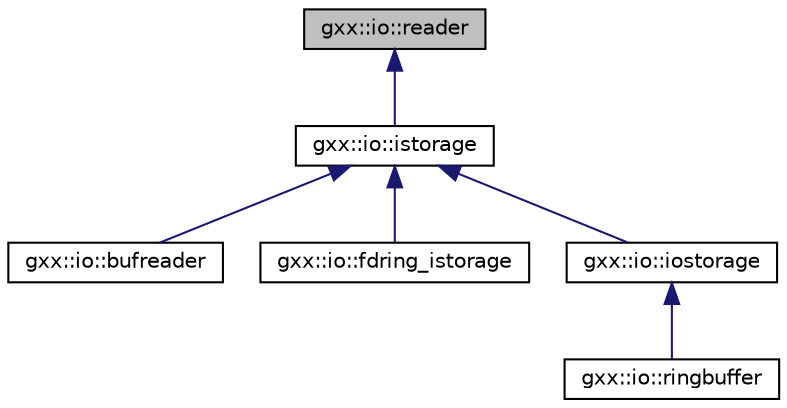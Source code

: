 digraph "gxx::io::reader"
{
  edge [fontname="Helvetica",fontsize="10",labelfontname="Helvetica",labelfontsize="10"];
  node [fontname="Helvetica",fontsize="10",shape=record];
  Node1 [label="gxx::io::reader",height=0.2,width=0.4,color="black", fillcolor="grey75", style="filled", fontcolor="black"];
  Node1 -> Node2 [dir="back",color="midnightblue",fontsize="10",style="solid"];
  Node2 [label="gxx::io::istorage",height=0.2,width=0.4,color="black", fillcolor="white", style="filled",URL="$structgxx_1_1io_1_1istorage.html"];
  Node2 -> Node3 [dir="back",color="midnightblue",fontsize="10",style="solid"];
  Node3 [label="gxx::io::bufreader",height=0.2,width=0.4,color="black", fillcolor="white", style="filled",URL="$classgxx_1_1io_1_1bufreader.html"];
  Node2 -> Node4 [dir="back",color="midnightblue",fontsize="10",style="solid"];
  Node4 [label="gxx::io::fdring_istorage",height=0.2,width=0.4,color="black", fillcolor="white", style="filled",URL="$classgxx_1_1io_1_1fdring__istorage.html"];
  Node2 -> Node5 [dir="back",color="midnightblue",fontsize="10",style="solid"];
  Node5 [label="gxx::io::iostorage",height=0.2,width=0.4,color="black", fillcolor="white", style="filled",URL="$structgxx_1_1io_1_1iostorage.html"];
  Node5 -> Node6 [dir="back",color="midnightblue",fontsize="10",style="solid"];
  Node6 [label="gxx::io::ringbuffer",height=0.2,width=0.4,color="black", fillcolor="white", style="filled",URL="$classgxx_1_1io_1_1ringbuffer.html"];
}
